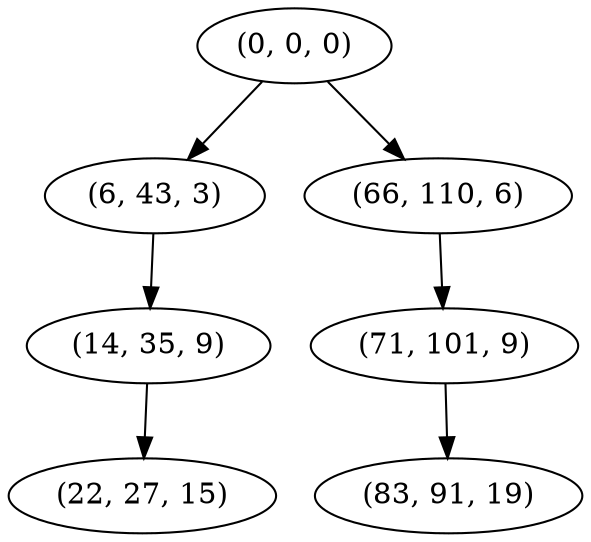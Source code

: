 digraph tree {
    "(0, 0, 0)";
    "(6, 43, 3)";
    "(14, 35, 9)";
    "(22, 27, 15)";
    "(66, 110, 6)";
    "(71, 101, 9)";
    "(83, 91, 19)";
    "(0, 0, 0)" -> "(6, 43, 3)";
    "(0, 0, 0)" -> "(66, 110, 6)";
    "(6, 43, 3)" -> "(14, 35, 9)";
    "(14, 35, 9)" -> "(22, 27, 15)";
    "(66, 110, 6)" -> "(71, 101, 9)";
    "(71, 101, 9)" -> "(83, 91, 19)";
}
